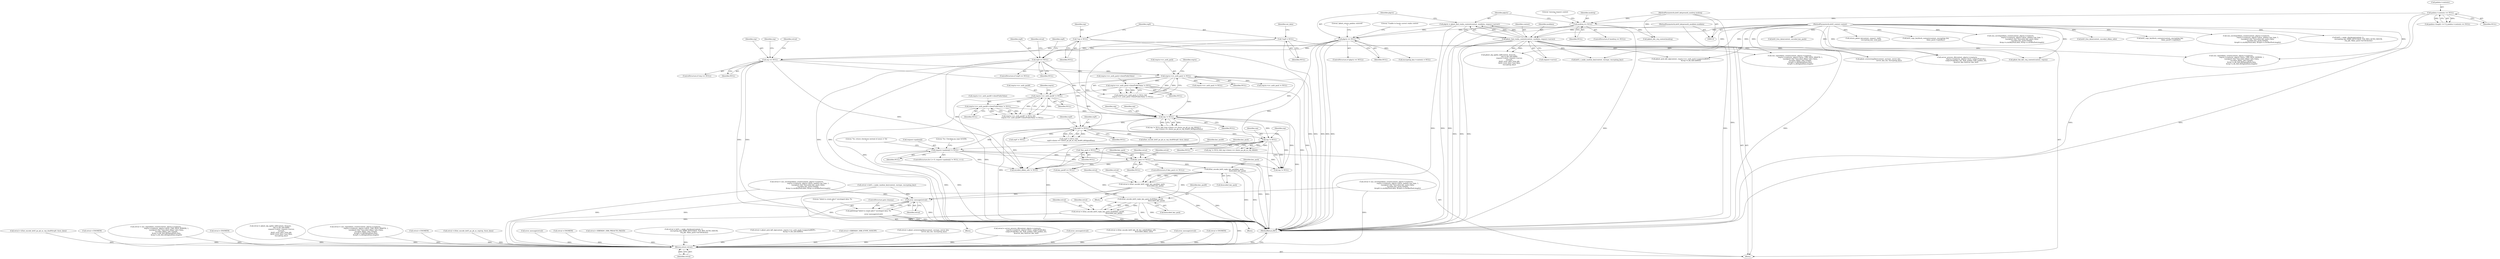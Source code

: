 digraph "0_krb5_db64ca25d661a47b996b4e2645998b5d7f0eb52c@pointer" {
"1000841" [label="(Call,k5int_encode_krb5_reply_key_pack(key_pack,\n                                                      &encoded_key_pack))"];
"1000764" [label="(Call,key_pack == NULL)"];
"1000190" [label="(Call,*key_pack = NULL)"];
"1000712" [label="(Call,request->padata[i] != NULL)"];
"1000528" [label="(Call,rep != NULL)"];
"1000470" [label="(Call,rep != NULL)"];
"1000172" [label="(Call,*rep = NULL)"];
"1000344" [label="(Call,rep == NULL)"];
"1000257" [label="(Call,plgctx == NULL)"];
"1000248" [label="(Call,plgctx = pkinit_find_realm_context(context, moddata, request->server))"];
"1000250" [label="(Call,pkinit_find_realm_context(context, moddata, request->server))"];
"1000111" [label="(MethodParameterIn,krb5_context context)"];
"1000120" [label="(MethodParameterIn,krb5_kdcpreauth_moddata moddata)"];
"1000240" [label="(Call,modreq == NULL)"];
"1000121" [label="(MethodParameterIn,krb5_kdcpreauth_modreq modreq)"];
"1000232" [label="(Call,padata->contents == NULL)"];
"1000390" [label="(Call,reqctx->rcv_auth_pack->clientPublicValue != NULL)"];
"1000385" [label="(Call,reqctx->rcv_auth_pack != NULL)"];
"1000364" [label="(Call,rep9 == NULL)"];
"1000176" [label="(Call,*rep9 = NULL)"];
"1000428" [label="(Call,reqctx->rcv_auth_pack9 != NULL)"];
"1000433" [label="(Call,reqctx->rcv_auth_pack9->clientPublicValue != NULL)"];
"1000519" [label="(Call,rep9 != NULL)"];
"1000839" [label="(Call,retval = k5int_encode_krb5_reply_key_pack(key_pack,\n                                                      &encoded_key_pack))"];
"1001006" [label="(Call,error_message(retval))"];
"1001004" [label="(Call,pkiDebug(\"failed to create pkcs7 enveloped data: %s\n\",\n                     error_message(retval)))"];
"1001413" [label="(Return,return retval;)"];
"1000944" [label="(Call,k5int_encode_krb5_reply_key_pack_draft9(key_pack9,\n                                                                 &encoded_key_pack))"];
"1000942" [label="(Call,retval = k5int_encode_krb5_reply_key_pack_draft9(key_pack9,\n                                                                 &encoded_key_pack))"];
"1000258" [label="(Identifier,plgctx)"];
"1000251" [label="(Identifier,context)"];
"1000393" [label="(Identifier,reqctx)"];
"1000759" [label="(Block,)"];
"1000765" [label="(Identifier,key_pack)"];
"1000841" [label="(Call,k5int_encode_krb5_reply_key_pack(key_pack,\n                                                      &encoded_key_pack))"];
"1000172" [label="(Call,*rep = NULL)"];
"1000764" [label="(Call,key_pack == NULL)"];
"1000181" [label="(Identifier,out_data)"];
"1000521" [label="(Identifier,NULL)"];
"1000839" [label="(Call,retval = k5int_encode_krb5_reply_key_pack(key_pack,\n                                                      &encoded_key_pack))"];
"1001175" [label="(Call,rep9 != NULL)"];
"1001145" [label="(Call,retval = k5int_encode_krb5_pa_pk_as_rep_draft9(rep9, &out_data))"];
"1000364" [label="(Call,rep9 == NULL)"];
"1001004" [label="(Call,pkiDebug(\"failed to create pkcs7 enveloped data: %s\n\",\n                     error_message(retval)))"];
"1000192" [label="(Identifier,NULL)"];
"1000249" [label="(Identifier,plgctx)"];
"1000942" [label="(Call,retval = k5int_encode_krb5_reply_key_pack_draft9(key_pack9,\n                                                                 &encoded_key_pack))"];
"1000768" [label="(Call,retval = ENOMEM)"];
"1000594" [label="(Call,retval = cms_signeddata_create(context, plgctx->cryptoctx,\n                                           reqctx->cryptoctx, plgctx->idctx, CMS_SIGN_SERVER, 1,\n                                           (unsigned char *)encoded_dhkey_info->data,\n                                           encoded_dhkey_info->length,\n                                           &rep->u.dh_Info.dhSignedData.data,\n                                           &rep->u.dh_Info.dhSignedData.length))"];
"1000174" [label="(Identifier,NULL)"];
"1000121" [label="(MethodParameterIn,krb5_kdcpreauth_modreq modreq)"];
"1000122" [label="(Block,)"];
"1000348" [label="(Call,retval = ENOMEM)"];
"1000763" [label="(ControlStructure,if (key_pack == NULL))"];
"1000766" [label="(Identifier,NULL)"];
"1000470" [label="(Call,rep != NULL)"];
"1000269" [label="(Call,(pkinit_kdc_req_context)modreq)"];
"1000696" [label="(Call,retval = krb5_c_make_random_key(context, enctype, encrypting_key))"];
"1001090" [label="(Call,reqctx->rcv_auth_pack != NULL)"];
"1000266" [label="(Literal,\"pkinit_return_padata: entered!\n\")"];
"1000250" [label="(Call,pkinit_find_realm_context(context, moddata, request->server))"];
"1001257" [label="(Call,pkinit_octetstring2key(context, enctype, server_key,\n                                            server_key_len, encrypting_key))"];
"1000746" [label="(Literal,\"%s: return checksum instead of nonce = %d\n\")"];
"1001003" [label="(Block,)"];
"1001345" [label="(Call,pkinit_fini_kdc_req_context(context, reqctx))"];
"1000195" [label="(Identifier,key_pack9)"];
"1000226" [label="(Call,padata->length <= 0 || padata->contents == NULL)"];
"1001218" [label="(Call,retval = pkinit_alg_agility_kdf(context, &secret,\n                                            rep->u.dh_Info.kdfID,\n                                            request->client, request->server,\n                                            enctype,\n                                            (krb5_octet_data *)req_pkt,\n                                            (krb5_octet_data *)out_data,\n                                            encrypting_key))"];
"1000252" [label="(Identifier,moddata)"];
"1000773" [label="(Identifier,retval)"];
"1000646" [label="(Call,retval = cms_signeddata_create(context, plgctx->cryptoctx,\n                                           reqctx->cryptoctx, plgctx->idctx, CMS_SIGN_DRAFT9, 1,\n                                           (unsigned char *)encoded_dhkey_info->data,\n                                           encoded_dhkey_info->length,\n                                           &rep9->u.dhSignedData.data,\n                                           &rep9->u.dhSignedData.length))"];
"1000363" [label="(ControlStructure,if (rep9 == NULL))"];
"1000344" [label="(Call,rep == NULL)"];
"1000840" [label="(Identifier,retval)"];
"1000368" [label="(Call,retval = ENOMEM)"];
"1001365" [label="(Call,krb5_free_data(context, encoded_key_pack))"];
"1001136" [label="(Call,retval = k5int_encode_krb5_pa_pk_as_rep(rep, &out_data))"];
"1000384" [label="(Call,reqctx->rcv_auth_pack != NULL &&\n        reqctx->rcv_auth_pack->clientPublicValue != NULL)"];
"1000846" [label="(Identifier,retval)"];
"1000472" [label="(Identifier,NULL)"];
"1000864" [label="(Call,retval = cms_envelopeddata_create(context, plgctx->cryptoctx,\n                                              reqctx->cryptoctx, plgctx->idctx, padata->pa_type, 1,\n                                              (unsigned char *)encoded_key_pack->data,\n                                              encoded_key_pack->length,\n                                              &rep->u.encKeyPack.data, &rep->u.encKeyPack.length))"];
"1001220" [label="(Call,pkinit_alg_agility_kdf(context, &secret,\n                                            rep->u.dh_Info.kdfID,\n                                            request->client, request->server,\n                                            enctype,\n                                            (krb5_octet_data *)req_pkt,\n                                            (krb5_octet_data *)out_data,\n                                            encrypting_key))"];
"1000533" [label="(Identifier,rep)"];
"1000489" [label="(Call,server_process_dh(context, plgctx->cryptoctx,\n                                   reqctx->cryptoctx, plgctx->idctx, subjectPublicKey,\n                                   subjectPublicKey_len, &dh_pubkey, &dh_pubkey_len,\n                                   &server_key, &server_key_len))"];
"1001268" [label="(Call,error_message(retval))"];
"1000433" [label="(Call,reqctx->rcv_auth_pack9->clientPublicValue != NULL)"];
"1000365" [label="(Identifier,rep9)"];
"1000920" [label="(Call,retval = ENOMEM)"];
"1000286" [label="(Call,encrypting_key->contents = NULL)"];
"1000386" [label="(Call,reqctx->rcv_auth_pack)"];
"1000698" [label="(Call,krb5_c_make_random_key(context, enctype, encrypting_key))"];
"1000245" [label="(Literal,\"missing request context \n\")"];
"1000253" [label="(Call,request->server)"];
"1000476" [label="(Identifier,rep)"];
"1000911" [label="(Block,)"];
"1000191" [label="(Identifier,key_pack)"];
"1000219" [label="(Call,return_pkinit_kx(context, request, reply,\n                                encrypting_key, send_pa))"];
"1000713" [label="(Call,request->padata[i])"];
"1000429" [label="(Call,reqctx->rcv_auth_pack9)"];
"1000518" [label="(Call,rep9 != NULL &&\n         rep9->choice == choice_pa_pk_as_rep_draft9_dhSignedData)"];
"1000379" [label="(Call,retval = KRB5KDC_ERR_PREAUTH_FAILED)"];
"1000946" [label="(Call,&encoded_key_pack)"];
"1000945" [label="(Identifier,key_pack9)"];
"1000111" [label="(MethodParameterIn,krb5_context context)"];
"1000832" [label="(Call,krb5_copy_keyblock_contents(context, encrypting_key,\n                                        &key_pack->replyKey))"];
"1000866" [label="(Call,cms_envelopeddata_create(context, plgctx->cryptoctx,\n                                              reqctx->cryptoctx, plgctx->idctx, padata->pa_type, 1,\n                                              (unsigned char *)encoded_key_pack->data,\n                                              encoded_key_pack->length,\n                                              &rep->u.encKeyPack.data, &rep->u.encKeyPack.length))"];
"1000949" [label="(Identifier,retval)"];
"1000428" [label="(Call,reqctx->rcv_auth_pack9 != NULL)"];
"1000469" [label="(Call,rep != NULL && (rep->choice == choice_pa_pk_as_rep_dhInfo ||\n                        rep->choice == choice_pa_pk_as_rep_draft9_dhSignedData))"];
"1001005" [label="(Literal,\"failed to create pkcs7 enveloped data: %s\n\")"];
"1000177" [label="(Identifier,rep9)"];
"1000432" [label="(Identifier,NULL)"];
"1000772" [label="(Call,retval = krb5_c_make_checksum(context, 0,\n                                          encrypting_key, KRB5_KEYUSAGE_TGS_REQ_AUTH_CKSUM,\n                                          req_pkt, &key_pack->asChecksum))"];
"1000236" [label="(Identifier,NULL)"];
"1001105" [label="(Call,pkinit_pick_kdf_alg(context, reqctx->rcv_auth_pack->supportedKDFs,\n                                         &(rep->u.dh_Info.kdfID)))"];
"1001103" [label="(Call,retval = pkinit_pick_kdf_alg(context, reqctx->rcv_auth_pack->supportedKDFs,\n                                         &(rep->u.dh_Info.kdfID)))"];
"1000190" [label="(Call,*key_pack = NULL)"];
"1000390" [label="(Call,reqctx->rcv_auth_pack->clientPublicValue != NULL)"];
"1001358" [label="(Call,krb5_free_data(context, encoded_dhkey_info))"];
"1000843" [label="(Call,&encoded_key_pack)"];
"1000935" [label="(Call,krb5_copy_keyblock_contents(context, encrypting_key,\n                                            &key_pack9->replyKey))"];
"1000389" [label="(Identifier,NULL)"];
"1000648" [label="(Call,cms_signeddata_create(context, plgctx->cryptoctx,\n                                           reqctx->cryptoctx, plgctx->idctx, CMS_SIGN_DRAFT9, 1,\n                                           (unsigned char *)encoded_dhkey_info->data,\n                                           encoded_dhkey_info->length,\n                                           &rep9->u.dhSignedData.data,\n                                           &rep9->u.dhSignedData.length))"];
"1001355" [label="(Call,encoded_dhkey_info != NULL)"];
"1000723" [label="(Literal,\"%s: Checking pa_type 0x%08x\n\")"];
"1000328" [label="(Call,retval = KRB5KDC_ERR_ETYPE_NOSUPP)"];
"1000256" [label="(ControlStructure,if (plgctx == NULL))"];
"1000427" [label="(Call,reqctx->rcv_auth_pack9 != NULL &&\n               reqctx->rcv_auth_pack9->clientPublicValue != NULL)"];
"1000436" [label="(Identifier,reqctx)"];
"1001255" [label="(Call,retval = pkinit_octetstring2key(context, enctype, server_key,\n                                            server_key_len, encrypting_key))"];
"1001066" [label="(Call,rep != NULL)"];
"1000242" [label="(Identifier,NULL)"];
"1000944" [label="(Call,k5int_encode_krb5_reply_key_pack_draft9(key_pack9,\n                                                                 &encoded_key_pack))"];
"1000520" [label="(Identifier,rep9)"];
"1001006" [label="(Call,error_message(retval))"];
"1001414" [label="(Identifier,retval)"];
"1000178" [label="(Identifier,NULL)"];
"1000345" [label="(Identifier,rep)"];
"1001075" [label="(Call,reqctx->rcv_auth_pack != NULL)"];
"1000959" [label="(Call,retval = cms_envelopeddata_create(context, plgctx->cryptoctx,\n                                              reqctx->cryptoctx, plgctx->idctx, padata->pa_type, 1,\n                                              (unsigned char *)encoded_key_pack->data,\n                                              encoded_key_pack->length,\n                                              &rep9->u.encKeyPack.data, &rep9->u.encKeyPack.length))"];
"1000120" [label="(MethodParameterIn,krb5_kdcpreauth_moddata moddata)"];
"1000519" [label="(Call,rep9 != NULL)"];
"1000232" [label="(Call,padata->contents == NULL)"];
"1000343" [label="(ControlStructure,if (rep == NULL))"];
"1000529" [label="(Identifier,rep)"];
"1000262" [label="(Literal,\"Unable to locate correct realm context\n\")"];
"1001007" [label="(Identifier,retval)"];
"1000487" [label="(Call,retval = server_process_dh(context, plgctx->cryptoctx,\n                                   reqctx->cryptoctx, plgctx->idctx, subjectPublicKey,\n                                   subjectPublicKey_len, &dh_pubkey, &dh_pubkey_len,\n                                   &server_key, &server_key_len))"];
"1000527" [label="(Call,rep != NULL && rep->choice == choice_pa_pk_as_rep_dhInfo)"];
"1000354" [label="(Identifier,rep)"];
"1000233" [label="(Call,padata->contents)"];
"1000961" [label="(Call,cms_envelopeddata_create(context, plgctx->cryptoctx,\n                                              reqctx->cryptoctx, plgctx->idctx, padata->pa_type, 1,\n                                              (unsigned char *)encoded_key_pack->data,\n                                              encoded_key_pack->length,\n                                              &rep9->u.encKeyPack.data, &rep9->u.encKeyPack.length))"];
"1001147" [label="(Call,k5int_encode_krb5_pa_pk_as_rep_draft9(rep9, &out_data))"];
"1000916" [label="(Call,key_pack9 == NULL)"];
"1000718" [label="(Identifier,NULL)"];
"1000712" [label="(Call,request->padata[i] != NULL)"];
"1001008" [label="(ControlStructure,goto cleanup;)"];
"1001125" [label="(Call,error_message(retval))"];
"1000439" [label="(Identifier,NULL)"];
"1000524" [label="(Identifier,rep9)"];
"1000563" [label="(Call,retval = k5int_encode_krb5_kdc_dh_key_info(&dhkey_info,\n                                                   &encoded_dhkey_info))"];
"1000943" [label="(Identifier,retval)"];
"1000369" [label="(Identifier,retval)"];
"1000366" [label="(Identifier,NULL)"];
"1001250" [label="(Call,error_message(retval))"];
"1000240" [label="(Call,modreq == NULL)"];
"1001415" [label="(MethodReturn,RET)"];
"1000708" [label="(ControlStructure,for (i = 0; request->padata[i] != NULL; i++))"];
"1000471" [label="(Identifier,rep)"];
"1000434" [label="(Call,reqctx->rcv_auth_pack9->clientPublicValue)"];
"1000346" [label="(Identifier,NULL)"];
"1000530" [label="(Identifier,NULL)"];
"1000176" [label="(Call,*rep9 = NULL)"];
"1000257" [label="(Call,plgctx == NULL)"];
"1001283" [label="(Call,retval = ENOMEM)"];
"1000769" [label="(Identifier,retval)"];
"1001413" [label="(Return,return retval;)"];
"1000173" [label="(Identifier,rep)"];
"1000259" [label="(Identifier,NULL)"];
"1000528" [label="(Call,rep != NULL)"];
"1000842" [label="(Identifier,key_pack)"];
"1000596" [label="(Call,cms_signeddata_create(context, plgctx->cryptoctx,\n                                           reqctx->cryptoctx, plgctx->idctx, CMS_SIGN_SERVER, 1,\n                                           (unsigned char *)encoded_dhkey_info->data,\n                                           encoded_dhkey_info->length,\n                                           &rep->u.dh_Info.dhSignedData.data,\n                                           &rep->u.dh_Info.dhSignedData.length))"];
"1000241" [label="(Identifier,modreq)"];
"1000774" [label="(Call,krb5_c_make_checksum(context, 0,\n                                          encrypting_key, KRB5_KEYUSAGE_TGS_REQ_AUTH_CKSUM,\n                                          req_pkt, &key_pack->asChecksum))"];
"1000391" [label="(Call,reqctx->rcv_auth_pack->clientPublicValue)"];
"1000385" [label="(Call,reqctx->rcv_auth_pack != NULL)"];
"1000239" [label="(ControlStructure,if (modreq == NULL))"];
"1000349" [label="(Identifier,retval)"];
"1000374" [label="(Identifier,rep9)"];
"1000248" [label="(Call,plgctx = pkinit_find_realm_context(context, moddata, request->server))"];
"1000396" [label="(Identifier,NULL)"];
"1000841" -> "1000839"  [label="AST: "];
"1000841" -> "1000843"  [label="CFG: "];
"1000842" -> "1000841"  [label="AST: "];
"1000843" -> "1000841"  [label="AST: "];
"1000839" -> "1000841"  [label="CFG: "];
"1000841" -> "1001415"  [label="DDG: "];
"1000841" -> "1001415"  [label="DDG: "];
"1000841" -> "1000839"  [label="DDG: "];
"1000841" -> "1000839"  [label="DDG: "];
"1000764" -> "1000841"  [label="DDG: "];
"1000841" -> "1000944"  [label="DDG: "];
"1000764" -> "1000763"  [label="AST: "];
"1000764" -> "1000766"  [label="CFG: "];
"1000765" -> "1000764"  [label="AST: "];
"1000766" -> "1000764"  [label="AST: "];
"1000769" -> "1000764"  [label="CFG: "];
"1000773" -> "1000764"  [label="CFG: "];
"1000764" -> "1001415"  [label="DDG: "];
"1000764" -> "1001415"  [label="DDG: "];
"1000190" -> "1000764"  [label="DDG: "];
"1000712" -> "1000764"  [label="DDG: "];
"1000764" -> "1000916"  [label="DDG: "];
"1000764" -> "1001066"  [label="DDG: "];
"1000764" -> "1001355"  [label="DDG: "];
"1000190" -> "1000122"  [label="AST: "];
"1000190" -> "1000192"  [label="CFG: "];
"1000191" -> "1000190"  [label="AST: "];
"1000192" -> "1000190"  [label="AST: "];
"1000195" -> "1000190"  [label="CFG: "];
"1000190" -> "1001415"  [label="DDG: "];
"1000712" -> "1000708"  [label="AST: "];
"1000712" -> "1000718"  [label="CFG: "];
"1000713" -> "1000712"  [label="AST: "];
"1000718" -> "1000712"  [label="AST: "];
"1000723" -> "1000712"  [label="CFG: "];
"1000746" -> "1000712"  [label="CFG: "];
"1000712" -> "1001415"  [label="DDG: "];
"1000712" -> "1001415"  [label="DDG: "];
"1000528" -> "1000712"  [label="DDG: "];
"1000519" -> "1000712"  [label="DDG: "];
"1000712" -> "1000916"  [label="DDG: "];
"1000712" -> "1001066"  [label="DDG: "];
"1000712" -> "1001355"  [label="DDG: "];
"1000528" -> "1000527"  [label="AST: "];
"1000528" -> "1000530"  [label="CFG: "];
"1000529" -> "1000528"  [label="AST: "];
"1000530" -> "1000528"  [label="AST: "];
"1000533" -> "1000528"  [label="CFG: "];
"1000527" -> "1000528"  [label="CFG: "];
"1000528" -> "1001415"  [label="DDG: "];
"1000528" -> "1000527"  [label="DDG: "];
"1000528" -> "1000527"  [label="DDG: "];
"1000470" -> "1000528"  [label="DDG: "];
"1000519" -> "1000528"  [label="DDG: "];
"1000528" -> "1001066"  [label="DDG: "];
"1000528" -> "1001066"  [label="DDG: "];
"1000528" -> "1001355"  [label="DDG: "];
"1000470" -> "1000469"  [label="AST: "];
"1000470" -> "1000472"  [label="CFG: "];
"1000471" -> "1000470"  [label="AST: "];
"1000472" -> "1000470"  [label="AST: "];
"1000476" -> "1000470"  [label="CFG: "];
"1000469" -> "1000470"  [label="CFG: "];
"1000470" -> "1001415"  [label="DDG: "];
"1000470" -> "1000469"  [label="DDG: "];
"1000470" -> "1000469"  [label="DDG: "];
"1000172" -> "1000470"  [label="DDG: "];
"1000344" -> "1000470"  [label="DDG: "];
"1000390" -> "1000470"  [label="DDG: "];
"1000385" -> "1000470"  [label="DDG: "];
"1000428" -> "1000470"  [label="DDG: "];
"1000433" -> "1000470"  [label="DDG: "];
"1000470" -> "1000519"  [label="DDG: "];
"1000470" -> "1001066"  [label="DDG: "];
"1000470" -> "1001355"  [label="DDG: "];
"1000172" -> "1000122"  [label="AST: "];
"1000172" -> "1000174"  [label="CFG: "];
"1000173" -> "1000172"  [label="AST: "];
"1000174" -> "1000172"  [label="AST: "];
"1000177" -> "1000172"  [label="CFG: "];
"1000172" -> "1001415"  [label="DDG: "];
"1000172" -> "1000344"  [label="DDG: "];
"1000344" -> "1000343"  [label="AST: "];
"1000344" -> "1000346"  [label="CFG: "];
"1000345" -> "1000344"  [label="AST: "];
"1000346" -> "1000344"  [label="AST: "];
"1000349" -> "1000344"  [label="CFG: "];
"1000354" -> "1000344"  [label="CFG: "];
"1000344" -> "1001415"  [label="DDG: "];
"1000344" -> "1001415"  [label="DDG: "];
"1000257" -> "1000344"  [label="DDG: "];
"1000344" -> "1000385"  [label="DDG: "];
"1000344" -> "1001355"  [label="DDG: "];
"1000257" -> "1000256"  [label="AST: "];
"1000257" -> "1000259"  [label="CFG: "];
"1000258" -> "1000257"  [label="AST: "];
"1000259" -> "1000257"  [label="AST: "];
"1000262" -> "1000257"  [label="CFG: "];
"1000266" -> "1000257"  [label="CFG: "];
"1000257" -> "1001415"  [label="DDG: "];
"1000257" -> "1001415"  [label="DDG: "];
"1000257" -> "1001415"  [label="DDG: "];
"1000248" -> "1000257"  [label="DDG: "];
"1000240" -> "1000257"  [label="DDG: "];
"1000257" -> "1000286"  [label="DDG: "];
"1000257" -> "1000364"  [label="DDG: "];
"1000257" -> "1001355"  [label="DDG: "];
"1000248" -> "1000122"  [label="AST: "];
"1000248" -> "1000250"  [label="CFG: "];
"1000249" -> "1000248"  [label="AST: "];
"1000250" -> "1000248"  [label="AST: "];
"1000258" -> "1000248"  [label="CFG: "];
"1000248" -> "1001415"  [label="DDG: "];
"1000250" -> "1000248"  [label="DDG: "];
"1000250" -> "1000248"  [label="DDG: "];
"1000250" -> "1000248"  [label="DDG: "];
"1000250" -> "1000253"  [label="CFG: "];
"1000251" -> "1000250"  [label="AST: "];
"1000252" -> "1000250"  [label="AST: "];
"1000253" -> "1000250"  [label="AST: "];
"1000250" -> "1001415"  [label="DDG: "];
"1000250" -> "1001415"  [label="DDG: "];
"1000250" -> "1001415"  [label="DDG: "];
"1000111" -> "1000250"  [label="DDG: "];
"1000120" -> "1000250"  [label="DDG: "];
"1000250" -> "1000489"  [label="DDG: "];
"1000250" -> "1000596"  [label="DDG: "];
"1000250" -> "1000648"  [label="DDG: "];
"1000250" -> "1000698"  [label="DDG: "];
"1000250" -> "1001105"  [label="DDG: "];
"1000250" -> "1001220"  [label="DDG: "];
"1000250" -> "1001220"  [label="DDG: "];
"1000250" -> "1001257"  [label="DDG: "];
"1000250" -> "1001345"  [label="DDG: "];
"1000111" -> "1000110"  [label="AST: "];
"1000111" -> "1001415"  [label="DDG: "];
"1000111" -> "1000219"  [label="DDG: "];
"1000111" -> "1000489"  [label="DDG: "];
"1000111" -> "1000596"  [label="DDG: "];
"1000111" -> "1000648"  [label="DDG: "];
"1000111" -> "1000698"  [label="DDG: "];
"1000111" -> "1000774"  [label="DDG: "];
"1000111" -> "1000832"  [label="DDG: "];
"1000111" -> "1000866"  [label="DDG: "];
"1000111" -> "1000935"  [label="DDG: "];
"1000111" -> "1000961"  [label="DDG: "];
"1000111" -> "1001105"  [label="DDG: "];
"1000111" -> "1001220"  [label="DDG: "];
"1000111" -> "1001257"  [label="DDG: "];
"1000111" -> "1001345"  [label="DDG: "];
"1000111" -> "1001358"  [label="DDG: "];
"1000111" -> "1001365"  [label="DDG: "];
"1000120" -> "1000110"  [label="AST: "];
"1000120" -> "1001415"  [label="DDG: "];
"1000240" -> "1000239"  [label="AST: "];
"1000240" -> "1000242"  [label="CFG: "];
"1000241" -> "1000240"  [label="AST: "];
"1000242" -> "1000240"  [label="AST: "];
"1000245" -> "1000240"  [label="CFG: "];
"1000249" -> "1000240"  [label="CFG: "];
"1000240" -> "1001415"  [label="DDG: "];
"1000240" -> "1001415"  [label="DDG: "];
"1000240" -> "1001415"  [label="DDG: "];
"1000121" -> "1000240"  [label="DDG: "];
"1000232" -> "1000240"  [label="DDG: "];
"1000240" -> "1000269"  [label="DDG: "];
"1000121" -> "1000110"  [label="AST: "];
"1000121" -> "1001415"  [label="DDG: "];
"1000121" -> "1000269"  [label="DDG: "];
"1000232" -> "1000226"  [label="AST: "];
"1000232" -> "1000236"  [label="CFG: "];
"1000233" -> "1000232"  [label="AST: "];
"1000236" -> "1000232"  [label="AST: "];
"1000226" -> "1000232"  [label="CFG: "];
"1000232" -> "1001415"  [label="DDG: "];
"1000232" -> "1001415"  [label="DDG: "];
"1000232" -> "1000226"  [label="DDG: "];
"1000232" -> "1000226"  [label="DDG: "];
"1000390" -> "1000384"  [label="AST: "];
"1000390" -> "1000396"  [label="CFG: "];
"1000391" -> "1000390"  [label="AST: "];
"1000396" -> "1000390"  [label="AST: "];
"1000384" -> "1000390"  [label="CFG: "];
"1000390" -> "1001415"  [label="DDG: "];
"1000390" -> "1000384"  [label="DDG: "];
"1000390" -> "1000384"  [label="DDG: "];
"1000385" -> "1000390"  [label="DDG: "];
"1000390" -> "1000428"  [label="DDG: "];
"1000385" -> "1000384"  [label="AST: "];
"1000385" -> "1000389"  [label="CFG: "];
"1000386" -> "1000385"  [label="AST: "];
"1000389" -> "1000385"  [label="AST: "];
"1000393" -> "1000385"  [label="CFG: "];
"1000384" -> "1000385"  [label="CFG: "];
"1000385" -> "1001415"  [label="DDG: "];
"1000385" -> "1000384"  [label="DDG: "];
"1000385" -> "1000384"  [label="DDG: "];
"1000364" -> "1000385"  [label="DDG: "];
"1000385" -> "1000428"  [label="DDG: "];
"1000385" -> "1001075"  [label="DDG: "];
"1000385" -> "1001090"  [label="DDG: "];
"1000364" -> "1000363"  [label="AST: "];
"1000364" -> "1000366"  [label="CFG: "];
"1000365" -> "1000364"  [label="AST: "];
"1000366" -> "1000364"  [label="AST: "];
"1000369" -> "1000364"  [label="CFG: "];
"1000374" -> "1000364"  [label="CFG: "];
"1000364" -> "1001415"  [label="DDG: "];
"1000364" -> "1001415"  [label="DDG: "];
"1000176" -> "1000364"  [label="DDG: "];
"1000364" -> "1000519"  [label="DDG: "];
"1000364" -> "1001355"  [label="DDG: "];
"1000176" -> "1000122"  [label="AST: "];
"1000176" -> "1000178"  [label="CFG: "];
"1000177" -> "1000176"  [label="AST: "];
"1000178" -> "1000176"  [label="AST: "];
"1000181" -> "1000176"  [label="CFG: "];
"1000176" -> "1001415"  [label="DDG: "];
"1000176" -> "1000519"  [label="DDG: "];
"1000428" -> "1000427"  [label="AST: "];
"1000428" -> "1000432"  [label="CFG: "];
"1000429" -> "1000428"  [label="AST: "];
"1000432" -> "1000428"  [label="AST: "];
"1000436" -> "1000428"  [label="CFG: "];
"1000427" -> "1000428"  [label="CFG: "];
"1000428" -> "1001415"  [label="DDG: "];
"1000428" -> "1000427"  [label="DDG: "];
"1000428" -> "1000427"  [label="DDG: "];
"1000428" -> "1000433"  [label="DDG: "];
"1000433" -> "1000427"  [label="AST: "];
"1000433" -> "1000439"  [label="CFG: "];
"1000434" -> "1000433"  [label="AST: "];
"1000439" -> "1000433"  [label="AST: "];
"1000427" -> "1000433"  [label="CFG: "];
"1000433" -> "1001415"  [label="DDG: "];
"1000433" -> "1000427"  [label="DDG: "];
"1000433" -> "1000427"  [label="DDG: "];
"1000519" -> "1000518"  [label="AST: "];
"1000519" -> "1000521"  [label="CFG: "];
"1000520" -> "1000519"  [label="AST: "];
"1000521" -> "1000519"  [label="AST: "];
"1000524" -> "1000519"  [label="CFG: "];
"1000518" -> "1000519"  [label="CFG: "];
"1000519" -> "1001415"  [label="DDG: "];
"1000519" -> "1000518"  [label="DDG: "];
"1000519" -> "1000518"  [label="DDG: "];
"1000519" -> "1001066"  [label="DDG: "];
"1000519" -> "1001147"  [label="DDG: "];
"1000519" -> "1001175"  [label="DDG: "];
"1000519" -> "1001355"  [label="DDG: "];
"1000839" -> "1000759"  [label="AST: "];
"1000840" -> "1000839"  [label="AST: "];
"1000846" -> "1000839"  [label="CFG: "];
"1000839" -> "1001415"  [label="DDG: "];
"1000839" -> "1001415"  [label="DDG: "];
"1000839" -> "1001006"  [label="DDG: "];
"1000839" -> "1001413"  [label="DDG: "];
"1001006" -> "1001004"  [label="AST: "];
"1001006" -> "1001007"  [label="CFG: "];
"1001007" -> "1001006"  [label="AST: "];
"1001004" -> "1001006"  [label="CFG: "];
"1001006" -> "1001415"  [label="DDG: "];
"1001006" -> "1001004"  [label="DDG: "];
"1000959" -> "1001006"  [label="DDG: "];
"1000696" -> "1001006"  [label="DDG: "];
"1000864" -> "1001006"  [label="DDG: "];
"1001006" -> "1001413"  [label="DDG: "];
"1001004" -> "1001003"  [label="AST: "];
"1001005" -> "1001004"  [label="AST: "];
"1001008" -> "1001004"  [label="CFG: "];
"1001004" -> "1001415"  [label="DDG: "];
"1001004" -> "1001415"  [label="DDG: "];
"1001413" -> "1000122"  [label="AST: "];
"1001413" -> "1001414"  [label="CFG: "];
"1001414" -> "1001413"  [label="AST: "];
"1001415" -> "1001413"  [label="CFG: "];
"1001413" -> "1001415"  [label="DDG: "];
"1001414" -> "1001413"  [label="DDG: "];
"1000368" -> "1001413"  [label="DDG: "];
"1000772" -> "1001413"  [label="DDG: "];
"1000594" -> "1001413"  [label="DDG: "];
"1001136" -> "1001413"  [label="DDG: "];
"1001103" -> "1001413"  [label="DDG: "];
"1000379" -> "1001413"  [label="DDG: "];
"1000942" -> "1001413"  [label="DDG: "];
"1001255" -> "1001413"  [label="DDG: "];
"1000328" -> "1001413"  [label="DDG: "];
"1001218" -> "1001413"  [label="DDG: "];
"1001268" -> "1001413"  [label="DDG: "];
"1000959" -> "1001413"  [label="DDG: "];
"1001283" -> "1001413"  [label="DDG: "];
"1001250" -> "1001413"  [label="DDG: "];
"1000348" -> "1001413"  [label="DDG: "];
"1000696" -> "1001413"  [label="DDG: "];
"1000864" -> "1001413"  [label="DDG: "];
"1000487" -> "1001413"  [label="DDG: "];
"1000920" -> "1001413"  [label="DDG: "];
"1000646" -> "1001413"  [label="DDG: "];
"1001145" -> "1001413"  [label="DDG: "];
"1000768" -> "1001413"  [label="DDG: "];
"1001125" -> "1001413"  [label="DDG: "];
"1000563" -> "1001413"  [label="DDG: "];
"1000944" -> "1000942"  [label="AST: "];
"1000944" -> "1000946"  [label="CFG: "];
"1000945" -> "1000944"  [label="AST: "];
"1000946" -> "1000944"  [label="AST: "];
"1000942" -> "1000944"  [label="CFG: "];
"1000944" -> "1001415"  [label="DDG: "];
"1000944" -> "1001415"  [label="DDG: "];
"1000944" -> "1000942"  [label="DDG: "];
"1000944" -> "1000942"  [label="DDG: "];
"1000916" -> "1000944"  [label="DDG: "];
"1000942" -> "1000911"  [label="AST: "];
"1000943" -> "1000942"  [label="AST: "];
"1000949" -> "1000942"  [label="CFG: "];
"1000942" -> "1001415"  [label="DDG: "];
"1000942" -> "1001415"  [label="DDG: "];
}
